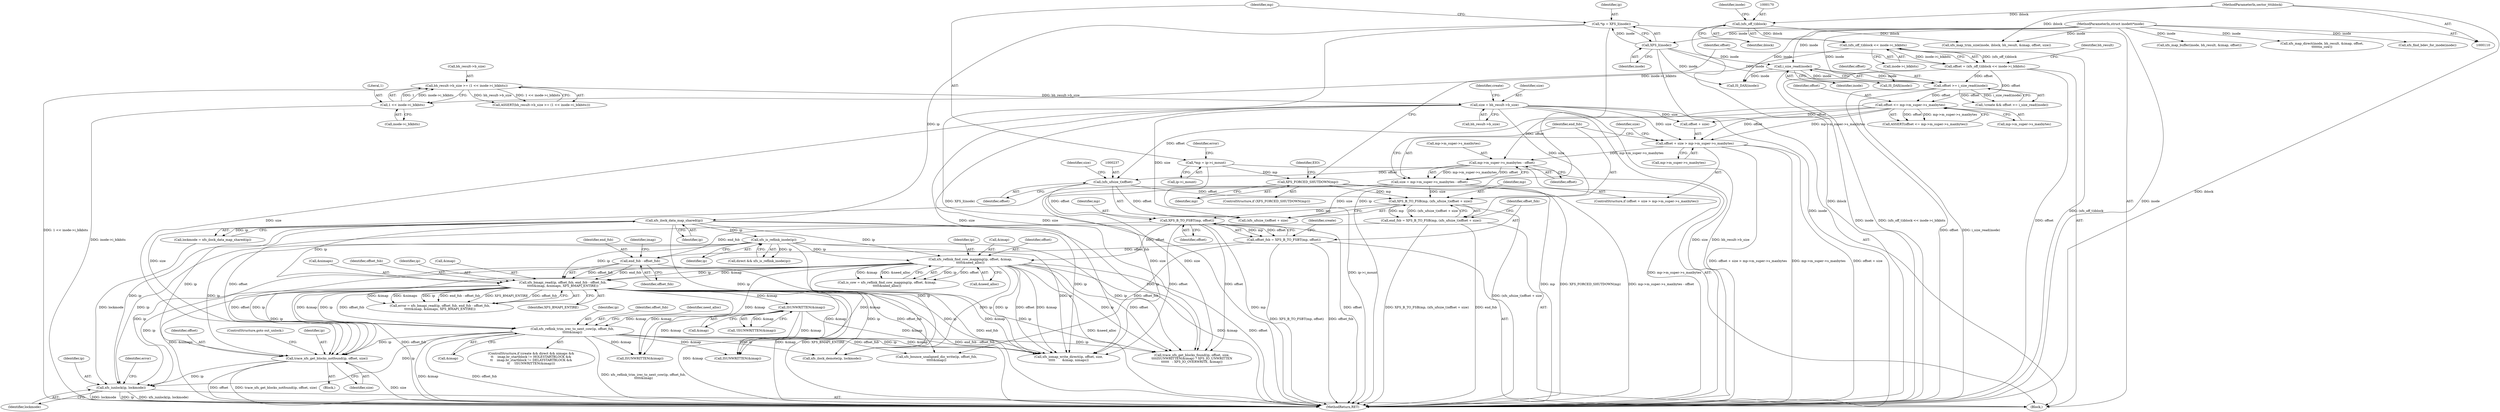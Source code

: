 digraph "0_linux_04197b341f23b908193308b8d63d17ff23232598@pointer" {
"1000391" [label="(Call,trace_xfs_get_blocks_notfound(ip, offset, size))"];
"1000250" [label="(Call,xfs_is_reflink_inode(ip))"];
"1000202" [label="(Call,xfs_ilock_data_map_shared(ip))"];
"1000119" [label="(Call,*ip = XFS_I(inode))"];
"1000121" [label="(Call,XFS_I(inode))"];
"1000111" [label="(MethodParameterIn,struct inode\t\t*inode)"];
"1000254" [label="(Call,xfs_reflink_find_cow_mapping(ip, offset, &imap,\n\t\t\t\t\t&need_alloc))"];
"1000242" [label="(Call,XFS_B_TO_FSBT(mp, offset))"];
"1000233" [label="(Call,XFS_B_TO_FSB(mp, (xfs_ufsize_t)offset + size))"];
"1000161" [label="(Call,XFS_FORCED_SHUTDOWN(mp))"];
"1000124" [label="(Call,*mp = ip->i_mount)"];
"1000236" [label="(Call,(xfs_ufsize_t)offset)"];
"1000224" [label="(Call,mp->m_super->s_maxbytes - offset)"];
"1000213" [label="(Call,offset + size > mp->m_super->s_maxbytes)"];
"1000205" [label="(Call,offset <= mp->m_super->s_maxbytes)"];
"1000194" [label="(Call,offset >= i_size_read(inode))"];
"1000166" [label="(Call,offset = (xfs_off_t)iblock << inode->i_blkbits)"];
"1000168" [label="(Call,(xfs_off_t)iblock << inode->i_blkbits)"];
"1000169" [label="(Call,(xfs_off_t)iblock)"];
"1000112" [label="(MethodParameterIn,sector_t\t\tiblock)"];
"1000196" [label="(Call,i_size_read(inode))"];
"1000185" [label="(Call,size = bh_result->b_size)"];
"1000176" [label="(Call,bh_result->b_size >= (1 << inode->i_blkbits))"];
"1000180" [label="(Call,1 << inode->i_blkbits)"];
"1000222" [label="(Call,size = mp->m_super->s_maxbytes - offset)"];
"1000267" [label="(Call,xfs_bmapi_read(ip, offset_fsb, end_fsb - offset_fsb,\n\t\t\t\t\t&imap, &nimaps, XFS_BMAPI_ENTIRE))"];
"1000270" [label="(Call,end_fsb - offset_fsb)"];
"1000231" [label="(Call,end_fsb = XFS_B_TO_FSB(mp, (xfs_ufsize_t)offset + size))"];
"1000240" [label="(Call,offset_fsb = XFS_B_TO_FSBT(mp, offset))"];
"1000301" [label="(Call,xfs_reflink_trim_irec_to_next_cow(ip, offset_fsb,\n\t\t\t\t\t&imap))"];
"1000298" [label="(Call,ISUNWRITTEN(&imap))"];
"1000504" [label="(Call,xfs_iunlock(ip, lockmode))"];
"1000251" [label="(Identifier,ip)"];
"1000331" [label="(Call,IS_DAX(inode))"];
"1000230" [label="(Identifier,offset)"];
"1000506" [label="(Identifier,lockmode)"];
"1000374" [label="(Call,trace_xfs_get_blocks_found(ip, offset, size,\n\t\t\t\tISUNWRITTEN(&imap) ? XFS_IO_UNWRITTEN\n\t\t\t\t\t\t   : XFS_IO_OVERWRITE, &imap))"];
"1000391" [label="(Call,trace_xfs_get_blocks_notfound(ip, offset, size))"];
"1000124" [label="(Call,*mp = ip->i_mount)"];
"1000171" [label="(Identifier,iblock)"];
"1000232" [label="(Identifier,end_fsb)"];
"1000222" [label="(Call,size = mp->m_super->s_maxbytes - offset)"];
"1000478" [label="(Call,xfs_map_direct(inode, bh_result, &imap, offset,\n\t\t\t\t\t\tis_cow))"];
"1000256" [label="(Identifier,offset)"];
"1000191" [label="(Call,!create && offset >= i_size_read(inode))"];
"1000267" [label="(Call,xfs_bmapi_read(ip, offset_fsb, end_fsb - offset_fsb,\n\t\t\t\t\t&imap, &nimaps, XFS_BMAPI_ENTIRE))"];
"1000297" [label="(Call,!ISUNWRITTEN(&imap))"];
"1000206" [label="(Identifier,offset)"];
"1000393" [label="(Identifier,offset)"];
"1000186" [label="(Identifier,size)"];
"1000303" [label="(Identifier,offset_fsb)"];
"1000274" [label="(Identifier,imap)"];
"1000125" [label="(Identifier,mp)"];
"1000252" [label="(Call,is_cow = xfs_reflink_find_cow_mapping(ip, offset, &imap,\n\t\t\t\t\t&need_alloc))"];
"1000202" [label="(Call,xfs_ilock_data_map_shared(ip))"];
"1000346" [label="(Call,xfs_iomap_write_direct(ip, offset, size,\n\t\t\t\t\t       &imap, nimaps))"];
"1000214" [label="(Call,offset + size)"];
"1000176" [label="(Call,bh_result->b_size >= (1 << inode->i_blkbits))"];
"1000172" [label="(Call,inode->i_blkbits)"];
"1000122" [label="(Identifier,inode)"];
"1000167" [label="(Identifier,offset)"];
"1000390" [label="(Block,)"];
"1000395" [label="(ControlStructure,goto out_unlock;)"];
"1000241" [label="(Identifier,offset_fsb)"];
"1000196" [label="(Call,i_size_read(inode))"];
"1000234" [label="(Identifier,mp)"];
"1000168" [label="(Call,(xfs_off_t)iblock << inode->i_blkbits)"];
"1000236" [label="(Call,(xfs_ufsize_t)offset)"];
"1000177" [label="(Call,bh_result->b_size)"];
"1000195" [label="(Identifier,offset)"];
"1000194" [label="(Call,offset >= i_size_read(inode))"];
"1000231" [label="(Call,end_fsb = XFS_B_TO_FSB(mp, (xfs_ufsize_t)offset + size))"];
"1000239" [label="(Identifier,size)"];
"1000161" [label="(Call,XFS_FORCED_SHUTDOWN(mp))"];
"1000270" [label="(Call,end_fsb - offset_fsb)"];
"1000408" [label="(Call,xfs_map_trim_size(inode, iblock, bh_result, &imap, offset, size))"];
"1000126" [label="(Call,ip->i_mount)"];
"1000197" [label="(Identifier,inode)"];
"1000213" [label="(Call,offset + size > mp->m_super->s_maxbytes)"];
"1000392" [label="(Identifier,ip)"];
"1000394" [label="(Identifier,size)"];
"1000265" [label="(Call,error = xfs_bmapi_read(ip, offset_fsb, end_fsb - offset_fsb,\n\t\t\t\t\t&imap, &nimaps, XFS_BMAPI_ENTIRE))"];
"1000255" [label="(Identifier,ip)"];
"1000187" [label="(Call,bh_result->b_size)"];
"1000204" [label="(Call,ASSERT(offset <= mp->m_super->s_maxbytes))"];
"1000308" [label="(Identifier,need_alloc)"];
"1000119" [label="(Call,*ip = XFS_I(inode))"];
"1000489" [label="(Call,xfs_find_bdev_for_inode(inode))"];
"1000248" [label="(Call,direct && xfs_is_reflink_inode(ip))"];
"1000275" [label="(Call,&nimaps)"];
"1000162" [label="(Identifier,mp)"];
"1000165" [label="(Identifier,EIO)"];
"1000455" [label="(Call,xfs_map_buffer(inode, bh_result, &imap, offset))"];
"1000269" [label="(Identifier,offset_fsb)"];
"1000278" [label="(ControlStructure,if (create && direct && nimaps &&\n\t\t    imap.br_startblock != HOLESTARTBLOCK &&\n\t\t    imap.br_startblock != DELAYSTARTBLOCK &&\n\t\t    !ISUNWRITTEN(&imap)))"];
"1000240" [label="(Call,offset_fsb = XFS_B_TO_FSBT(mp, offset))"];
"1000212" [label="(ControlStructure,if (offset + size > mp->m_super->s_maxbytes))"];
"1000304" [label="(Call,&imap)"];
"1000302" [label="(Identifier,ip)"];
"1000121" [label="(Call,XFS_I(inode))"];
"1000505" [label="(Identifier,ip)"];
"1000333" [label="(Call,ISUNWRITTEN(&imap))"];
"1000160" [label="(ControlStructure,if (XFS_FORCED_SHUTDOWN(mp)))"];
"1000120" [label="(Identifier,ip)"];
"1000224" [label="(Call,mp->m_super->s_maxbytes - offset)"];
"1000185" [label="(Call,size = bh_result->b_size)"];
"1000112" [label="(MethodParameterIn,sector_t\t\tiblock)"];
"1000181" [label="(Literal,1)"];
"1000379" [label="(Call,ISUNWRITTEN(&imap))"];
"1000244" [label="(Identifier,offset)"];
"1000225" [label="(Call,mp->m_super->s_maxbytes)"];
"1000298" [label="(Call,ISUNWRITTEN(&imap))"];
"1000233" [label="(Call,XFS_B_TO_FSB(mp, (xfs_ufsize_t)offset + size))"];
"1000207" [label="(Call,mp->m_super->s_maxbytes)"];
"1000169" [label="(Call,(xfs_off_t)iblock)"];
"1000277" [label="(Identifier,XFS_BMAPI_ENTIRE)"];
"1000446" [label="(Call,xfs_bounce_unaligned_dio_write(ip, offset_fsb,\n\t\t\t\t\t&imap))"];
"1000271" [label="(Identifier,end_fsb)"];
"1000504" [label="(Call,xfs_iunlock(ip, lockmode))"];
"1000235" [label="(Call,(xfs_ufsize_t)offset + size)"];
"1000166" [label="(Call,offset = (xfs_off_t)iblock << inode->i_blkbits)"];
"1000398" [label="(Call,IS_DAX(inode))"];
"1000193" [label="(Identifier,create)"];
"1000272" [label="(Identifier,offset_fsb)"];
"1000268" [label="(Identifier,ip)"];
"1000238" [label="(Identifier,offset)"];
"1000341" [label="(Call,xfs_ilock_demote(ip, lockmode))"];
"1000299" [label="(Call,&imap)"];
"1000175" [label="(Call,ASSERT(bh_result->b_size >= (1 << inode->i_blkbits)))"];
"1000259" [label="(Call,&need_alloc)"];
"1000257" [label="(Call,&imap)"];
"1000250" [label="(Call,xfs_is_reflink_inode(ip))"];
"1000242" [label="(Call,XFS_B_TO_FSBT(mp, offset))"];
"1000200" [label="(Call,lockmode = xfs_ilock_data_map_shared(ip))"];
"1000508" [label="(Identifier,error)"];
"1000273" [label="(Call,&imap)"];
"1000301" [label="(Call,xfs_reflink_trim_irec_to_next_cow(ip, offset_fsb,\n\t\t\t\t\t&imap))"];
"1000178" [label="(Identifier,bh_result)"];
"1000223" [label="(Identifier,size)"];
"1000180" [label="(Call,1 << inode->i_blkbits)"];
"1000205" [label="(Call,offset <= mp->m_super->s_maxbytes)"];
"1000133" [label="(Identifier,error)"];
"1000203" [label="(Identifier,ip)"];
"1000117" [label="(Block,)"];
"1000243" [label="(Identifier,mp)"];
"1000509" [label="(MethodReturn,RET)"];
"1000254" [label="(Call,xfs_reflink_find_cow_mapping(ip, offset, &imap,\n\t\t\t\t\t&need_alloc))"];
"1000247" [label="(Identifier,create)"];
"1000173" [label="(Identifier,inode)"];
"1000111" [label="(MethodParameterIn,struct inode\t\t*inode)"];
"1000217" [label="(Call,mp->m_super->s_maxbytes)"];
"1000182" [label="(Call,inode->i_blkbits)"];
"1000391" -> "1000390"  [label="AST: "];
"1000391" -> "1000394"  [label="CFG: "];
"1000392" -> "1000391"  [label="AST: "];
"1000393" -> "1000391"  [label="AST: "];
"1000394" -> "1000391"  [label="AST: "];
"1000395" -> "1000391"  [label="CFG: "];
"1000391" -> "1000509"  [label="DDG: size"];
"1000391" -> "1000509"  [label="DDG: offset"];
"1000391" -> "1000509"  [label="DDG: trace_xfs_get_blocks_notfound(ip, offset, size)"];
"1000250" -> "1000391"  [label="DDG: ip"];
"1000254" -> "1000391"  [label="DDG: ip"];
"1000254" -> "1000391"  [label="DDG: offset"];
"1000267" -> "1000391"  [label="DDG: ip"];
"1000202" -> "1000391"  [label="DDG: ip"];
"1000301" -> "1000391"  [label="DDG: ip"];
"1000242" -> "1000391"  [label="DDG: offset"];
"1000222" -> "1000391"  [label="DDG: size"];
"1000185" -> "1000391"  [label="DDG: size"];
"1000391" -> "1000504"  [label="DDG: ip"];
"1000250" -> "1000248"  [label="AST: "];
"1000250" -> "1000251"  [label="CFG: "];
"1000251" -> "1000250"  [label="AST: "];
"1000248" -> "1000250"  [label="CFG: "];
"1000250" -> "1000248"  [label="DDG: ip"];
"1000202" -> "1000250"  [label="DDG: ip"];
"1000250" -> "1000254"  [label="DDG: ip"];
"1000250" -> "1000267"  [label="DDG: ip"];
"1000250" -> "1000341"  [label="DDG: ip"];
"1000250" -> "1000346"  [label="DDG: ip"];
"1000250" -> "1000374"  [label="DDG: ip"];
"1000250" -> "1000504"  [label="DDG: ip"];
"1000202" -> "1000200"  [label="AST: "];
"1000202" -> "1000203"  [label="CFG: "];
"1000203" -> "1000202"  [label="AST: "];
"1000200" -> "1000202"  [label="CFG: "];
"1000202" -> "1000200"  [label="DDG: ip"];
"1000119" -> "1000202"  [label="DDG: ip"];
"1000202" -> "1000254"  [label="DDG: ip"];
"1000202" -> "1000267"  [label="DDG: ip"];
"1000202" -> "1000341"  [label="DDG: ip"];
"1000202" -> "1000346"  [label="DDG: ip"];
"1000202" -> "1000374"  [label="DDG: ip"];
"1000202" -> "1000504"  [label="DDG: ip"];
"1000119" -> "1000117"  [label="AST: "];
"1000119" -> "1000121"  [label="CFG: "];
"1000120" -> "1000119"  [label="AST: "];
"1000121" -> "1000119"  [label="AST: "];
"1000125" -> "1000119"  [label="CFG: "];
"1000119" -> "1000509"  [label="DDG: XFS_I(inode)"];
"1000119" -> "1000509"  [label="DDG: ip"];
"1000121" -> "1000119"  [label="DDG: inode"];
"1000121" -> "1000122"  [label="CFG: "];
"1000122" -> "1000121"  [label="AST: "];
"1000121" -> "1000509"  [label="DDG: inode"];
"1000111" -> "1000121"  [label="DDG: inode"];
"1000121" -> "1000196"  [label="DDG: inode"];
"1000121" -> "1000331"  [label="DDG: inode"];
"1000121" -> "1000398"  [label="DDG: inode"];
"1000111" -> "1000110"  [label="AST: "];
"1000111" -> "1000509"  [label="DDG: inode"];
"1000111" -> "1000196"  [label="DDG: inode"];
"1000111" -> "1000331"  [label="DDG: inode"];
"1000111" -> "1000398"  [label="DDG: inode"];
"1000111" -> "1000408"  [label="DDG: inode"];
"1000111" -> "1000455"  [label="DDG: inode"];
"1000111" -> "1000478"  [label="DDG: inode"];
"1000111" -> "1000489"  [label="DDG: inode"];
"1000254" -> "1000252"  [label="AST: "];
"1000254" -> "1000259"  [label="CFG: "];
"1000255" -> "1000254"  [label="AST: "];
"1000256" -> "1000254"  [label="AST: "];
"1000257" -> "1000254"  [label="AST: "];
"1000259" -> "1000254"  [label="AST: "];
"1000252" -> "1000254"  [label="CFG: "];
"1000254" -> "1000509"  [label="DDG: &need_alloc"];
"1000254" -> "1000509"  [label="DDG: &imap"];
"1000254" -> "1000509"  [label="DDG: offset"];
"1000254" -> "1000252"  [label="DDG: ip"];
"1000254" -> "1000252"  [label="DDG: offset"];
"1000254" -> "1000252"  [label="DDG: &imap"];
"1000254" -> "1000252"  [label="DDG: &need_alloc"];
"1000242" -> "1000254"  [label="DDG: offset"];
"1000254" -> "1000267"  [label="DDG: ip"];
"1000254" -> "1000267"  [label="DDG: &imap"];
"1000254" -> "1000333"  [label="DDG: &imap"];
"1000254" -> "1000341"  [label="DDG: ip"];
"1000254" -> "1000346"  [label="DDG: ip"];
"1000254" -> "1000346"  [label="DDG: offset"];
"1000254" -> "1000346"  [label="DDG: &imap"];
"1000254" -> "1000374"  [label="DDG: ip"];
"1000254" -> "1000374"  [label="DDG: offset"];
"1000254" -> "1000379"  [label="DDG: &imap"];
"1000254" -> "1000504"  [label="DDG: ip"];
"1000242" -> "1000240"  [label="AST: "];
"1000242" -> "1000244"  [label="CFG: "];
"1000243" -> "1000242"  [label="AST: "];
"1000244" -> "1000242"  [label="AST: "];
"1000240" -> "1000242"  [label="CFG: "];
"1000242" -> "1000509"  [label="DDG: offset"];
"1000242" -> "1000509"  [label="DDG: mp"];
"1000242" -> "1000240"  [label="DDG: mp"];
"1000242" -> "1000240"  [label="DDG: offset"];
"1000233" -> "1000242"  [label="DDG: mp"];
"1000236" -> "1000242"  [label="DDG: offset"];
"1000242" -> "1000346"  [label="DDG: offset"];
"1000242" -> "1000374"  [label="DDG: offset"];
"1000233" -> "1000231"  [label="AST: "];
"1000233" -> "1000235"  [label="CFG: "];
"1000234" -> "1000233"  [label="AST: "];
"1000235" -> "1000233"  [label="AST: "];
"1000231" -> "1000233"  [label="CFG: "];
"1000233" -> "1000509"  [label="DDG: (xfs_ufsize_t)offset + size"];
"1000233" -> "1000231"  [label="DDG: mp"];
"1000233" -> "1000231"  [label="DDG: (xfs_ufsize_t)offset + size"];
"1000161" -> "1000233"  [label="DDG: mp"];
"1000236" -> "1000233"  [label="DDG: offset"];
"1000222" -> "1000233"  [label="DDG: size"];
"1000185" -> "1000233"  [label="DDG: size"];
"1000161" -> "1000160"  [label="AST: "];
"1000161" -> "1000162"  [label="CFG: "];
"1000162" -> "1000161"  [label="AST: "];
"1000165" -> "1000161"  [label="CFG: "];
"1000167" -> "1000161"  [label="CFG: "];
"1000161" -> "1000509"  [label="DDG: mp"];
"1000161" -> "1000509"  [label="DDG: XFS_FORCED_SHUTDOWN(mp)"];
"1000124" -> "1000161"  [label="DDG: mp"];
"1000124" -> "1000117"  [label="AST: "];
"1000124" -> "1000126"  [label="CFG: "];
"1000125" -> "1000124"  [label="AST: "];
"1000126" -> "1000124"  [label="AST: "];
"1000133" -> "1000124"  [label="CFG: "];
"1000124" -> "1000509"  [label="DDG: ip->i_mount"];
"1000236" -> "1000235"  [label="AST: "];
"1000236" -> "1000238"  [label="CFG: "];
"1000237" -> "1000236"  [label="AST: "];
"1000238" -> "1000236"  [label="AST: "];
"1000239" -> "1000236"  [label="CFG: "];
"1000236" -> "1000235"  [label="DDG: offset"];
"1000224" -> "1000236"  [label="DDG: offset"];
"1000205" -> "1000236"  [label="DDG: offset"];
"1000224" -> "1000222"  [label="AST: "];
"1000224" -> "1000230"  [label="CFG: "];
"1000225" -> "1000224"  [label="AST: "];
"1000230" -> "1000224"  [label="AST: "];
"1000222" -> "1000224"  [label="CFG: "];
"1000224" -> "1000509"  [label="DDG: mp->m_super->s_maxbytes"];
"1000224" -> "1000222"  [label="DDG: mp->m_super->s_maxbytes"];
"1000224" -> "1000222"  [label="DDG: offset"];
"1000213" -> "1000224"  [label="DDG: mp->m_super->s_maxbytes"];
"1000205" -> "1000224"  [label="DDG: offset"];
"1000213" -> "1000212"  [label="AST: "];
"1000213" -> "1000217"  [label="CFG: "];
"1000214" -> "1000213"  [label="AST: "];
"1000217" -> "1000213"  [label="AST: "];
"1000223" -> "1000213"  [label="CFG: "];
"1000232" -> "1000213"  [label="CFG: "];
"1000213" -> "1000509"  [label="DDG: mp->m_super->s_maxbytes"];
"1000213" -> "1000509"  [label="DDG: offset + size"];
"1000213" -> "1000509"  [label="DDG: offset + size > mp->m_super->s_maxbytes"];
"1000205" -> "1000213"  [label="DDG: offset"];
"1000205" -> "1000213"  [label="DDG: mp->m_super->s_maxbytes"];
"1000185" -> "1000213"  [label="DDG: size"];
"1000205" -> "1000204"  [label="AST: "];
"1000205" -> "1000207"  [label="CFG: "];
"1000206" -> "1000205"  [label="AST: "];
"1000207" -> "1000205"  [label="AST: "];
"1000204" -> "1000205"  [label="CFG: "];
"1000205" -> "1000204"  [label="DDG: offset"];
"1000205" -> "1000204"  [label="DDG: mp->m_super->s_maxbytes"];
"1000194" -> "1000205"  [label="DDG: offset"];
"1000166" -> "1000205"  [label="DDG: offset"];
"1000205" -> "1000214"  [label="DDG: offset"];
"1000194" -> "1000191"  [label="AST: "];
"1000194" -> "1000196"  [label="CFG: "];
"1000195" -> "1000194"  [label="AST: "];
"1000196" -> "1000194"  [label="AST: "];
"1000191" -> "1000194"  [label="CFG: "];
"1000194" -> "1000509"  [label="DDG: offset"];
"1000194" -> "1000509"  [label="DDG: i_size_read(inode)"];
"1000194" -> "1000191"  [label="DDG: offset"];
"1000194" -> "1000191"  [label="DDG: i_size_read(inode)"];
"1000166" -> "1000194"  [label="DDG: offset"];
"1000196" -> "1000194"  [label="DDG: inode"];
"1000166" -> "1000117"  [label="AST: "];
"1000166" -> "1000168"  [label="CFG: "];
"1000167" -> "1000166"  [label="AST: "];
"1000168" -> "1000166"  [label="AST: "];
"1000178" -> "1000166"  [label="CFG: "];
"1000166" -> "1000509"  [label="DDG: (xfs_off_t)iblock << inode->i_blkbits"];
"1000166" -> "1000509"  [label="DDG: offset"];
"1000168" -> "1000166"  [label="DDG: (xfs_off_t)iblock"];
"1000168" -> "1000166"  [label="DDG: inode->i_blkbits"];
"1000168" -> "1000172"  [label="CFG: "];
"1000169" -> "1000168"  [label="AST: "];
"1000172" -> "1000168"  [label="AST: "];
"1000168" -> "1000509"  [label="DDG: (xfs_off_t)iblock"];
"1000169" -> "1000168"  [label="DDG: iblock"];
"1000168" -> "1000180"  [label="DDG: inode->i_blkbits"];
"1000169" -> "1000171"  [label="CFG: "];
"1000170" -> "1000169"  [label="AST: "];
"1000171" -> "1000169"  [label="AST: "];
"1000173" -> "1000169"  [label="CFG: "];
"1000169" -> "1000509"  [label="DDG: iblock"];
"1000112" -> "1000169"  [label="DDG: iblock"];
"1000169" -> "1000408"  [label="DDG: iblock"];
"1000112" -> "1000110"  [label="AST: "];
"1000112" -> "1000509"  [label="DDG: iblock"];
"1000112" -> "1000408"  [label="DDG: iblock"];
"1000196" -> "1000197"  [label="CFG: "];
"1000197" -> "1000196"  [label="AST: "];
"1000196" -> "1000509"  [label="DDG: inode"];
"1000196" -> "1000331"  [label="DDG: inode"];
"1000196" -> "1000398"  [label="DDG: inode"];
"1000185" -> "1000117"  [label="AST: "];
"1000185" -> "1000187"  [label="CFG: "];
"1000186" -> "1000185"  [label="AST: "];
"1000187" -> "1000185"  [label="AST: "];
"1000193" -> "1000185"  [label="CFG: "];
"1000185" -> "1000509"  [label="DDG: size"];
"1000185" -> "1000509"  [label="DDG: bh_result->b_size"];
"1000176" -> "1000185"  [label="DDG: bh_result->b_size"];
"1000185" -> "1000214"  [label="DDG: size"];
"1000185" -> "1000235"  [label="DDG: size"];
"1000185" -> "1000346"  [label="DDG: size"];
"1000185" -> "1000374"  [label="DDG: size"];
"1000176" -> "1000175"  [label="AST: "];
"1000176" -> "1000180"  [label="CFG: "];
"1000177" -> "1000176"  [label="AST: "];
"1000180" -> "1000176"  [label="AST: "];
"1000175" -> "1000176"  [label="CFG: "];
"1000176" -> "1000509"  [label="DDG: 1 << inode->i_blkbits"];
"1000176" -> "1000175"  [label="DDG: bh_result->b_size"];
"1000176" -> "1000175"  [label="DDG: 1 << inode->i_blkbits"];
"1000180" -> "1000176"  [label="DDG: 1"];
"1000180" -> "1000176"  [label="DDG: inode->i_blkbits"];
"1000180" -> "1000182"  [label="CFG: "];
"1000181" -> "1000180"  [label="AST: "];
"1000182" -> "1000180"  [label="AST: "];
"1000180" -> "1000509"  [label="DDG: inode->i_blkbits"];
"1000222" -> "1000212"  [label="AST: "];
"1000223" -> "1000222"  [label="AST: "];
"1000232" -> "1000222"  [label="CFG: "];
"1000222" -> "1000509"  [label="DDG: mp->m_super->s_maxbytes - offset"];
"1000222" -> "1000235"  [label="DDG: size"];
"1000222" -> "1000346"  [label="DDG: size"];
"1000222" -> "1000374"  [label="DDG: size"];
"1000267" -> "1000265"  [label="AST: "];
"1000267" -> "1000277"  [label="CFG: "];
"1000268" -> "1000267"  [label="AST: "];
"1000269" -> "1000267"  [label="AST: "];
"1000270" -> "1000267"  [label="AST: "];
"1000273" -> "1000267"  [label="AST: "];
"1000275" -> "1000267"  [label="AST: "];
"1000277" -> "1000267"  [label="AST: "];
"1000265" -> "1000267"  [label="CFG: "];
"1000267" -> "1000509"  [label="DDG: &nimaps"];
"1000267" -> "1000509"  [label="DDG: offset_fsb"];
"1000267" -> "1000509"  [label="DDG: &imap"];
"1000267" -> "1000509"  [label="DDG: XFS_BMAPI_ENTIRE"];
"1000267" -> "1000509"  [label="DDG: end_fsb - offset_fsb"];
"1000267" -> "1000265"  [label="DDG: &imap"];
"1000267" -> "1000265"  [label="DDG: &nimaps"];
"1000267" -> "1000265"  [label="DDG: ip"];
"1000267" -> "1000265"  [label="DDG: end_fsb - offset_fsb"];
"1000267" -> "1000265"  [label="DDG: XFS_BMAPI_ENTIRE"];
"1000267" -> "1000265"  [label="DDG: offset_fsb"];
"1000270" -> "1000267"  [label="DDG: offset_fsb"];
"1000270" -> "1000267"  [label="DDG: end_fsb"];
"1000267" -> "1000298"  [label="DDG: &imap"];
"1000267" -> "1000301"  [label="DDG: ip"];
"1000267" -> "1000301"  [label="DDG: offset_fsb"];
"1000267" -> "1000301"  [label="DDG: &imap"];
"1000267" -> "1000333"  [label="DDG: &imap"];
"1000267" -> "1000341"  [label="DDG: ip"];
"1000267" -> "1000346"  [label="DDG: ip"];
"1000267" -> "1000346"  [label="DDG: &imap"];
"1000267" -> "1000374"  [label="DDG: ip"];
"1000267" -> "1000379"  [label="DDG: &imap"];
"1000267" -> "1000446"  [label="DDG: offset_fsb"];
"1000267" -> "1000504"  [label="DDG: ip"];
"1000270" -> "1000272"  [label="CFG: "];
"1000271" -> "1000270"  [label="AST: "];
"1000272" -> "1000270"  [label="AST: "];
"1000274" -> "1000270"  [label="CFG: "];
"1000270" -> "1000509"  [label="DDG: end_fsb"];
"1000231" -> "1000270"  [label="DDG: end_fsb"];
"1000240" -> "1000270"  [label="DDG: offset_fsb"];
"1000231" -> "1000117"  [label="AST: "];
"1000232" -> "1000231"  [label="AST: "];
"1000241" -> "1000231"  [label="CFG: "];
"1000231" -> "1000509"  [label="DDG: XFS_B_TO_FSB(mp, (xfs_ufsize_t)offset + size)"];
"1000231" -> "1000509"  [label="DDG: end_fsb"];
"1000240" -> "1000117"  [label="AST: "];
"1000241" -> "1000240"  [label="AST: "];
"1000247" -> "1000240"  [label="CFG: "];
"1000240" -> "1000509"  [label="DDG: XFS_B_TO_FSBT(mp, offset)"];
"1000240" -> "1000509"  [label="DDG: offset_fsb"];
"1000240" -> "1000446"  [label="DDG: offset_fsb"];
"1000301" -> "1000278"  [label="AST: "];
"1000301" -> "1000304"  [label="CFG: "];
"1000302" -> "1000301"  [label="AST: "];
"1000303" -> "1000301"  [label="AST: "];
"1000304" -> "1000301"  [label="AST: "];
"1000308" -> "1000301"  [label="CFG: "];
"1000301" -> "1000509"  [label="DDG: &imap"];
"1000301" -> "1000509"  [label="DDG: offset_fsb"];
"1000301" -> "1000509"  [label="DDG: xfs_reflink_trim_irec_to_next_cow(ip, offset_fsb,\n\t\t\t\t\t&imap)"];
"1000298" -> "1000301"  [label="DDG: &imap"];
"1000301" -> "1000333"  [label="DDG: &imap"];
"1000301" -> "1000341"  [label="DDG: ip"];
"1000301" -> "1000346"  [label="DDG: ip"];
"1000301" -> "1000346"  [label="DDG: &imap"];
"1000301" -> "1000374"  [label="DDG: ip"];
"1000301" -> "1000379"  [label="DDG: &imap"];
"1000301" -> "1000446"  [label="DDG: offset_fsb"];
"1000301" -> "1000504"  [label="DDG: ip"];
"1000298" -> "1000297"  [label="AST: "];
"1000298" -> "1000299"  [label="CFG: "];
"1000299" -> "1000298"  [label="AST: "];
"1000297" -> "1000298"  [label="CFG: "];
"1000298" -> "1000509"  [label="DDG: &imap"];
"1000298" -> "1000297"  [label="DDG: &imap"];
"1000298" -> "1000333"  [label="DDG: &imap"];
"1000298" -> "1000346"  [label="DDG: &imap"];
"1000298" -> "1000379"  [label="DDG: &imap"];
"1000504" -> "1000117"  [label="AST: "];
"1000504" -> "1000506"  [label="CFG: "];
"1000505" -> "1000504"  [label="AST: "];
"1000506" -> "1000504"  [label="AST: "];
"1000508" -> "1000504"  [label="CFG: "];
"1000504" -> "1000509"  [label="DDG: lockmode"];
"1000504" -> "1000509"  [label="DDG: ip"];
"1000504" -> "1000509"  [label="DDG: xfs_iunlock(ip, lockmode)"];
"1000200" -> "1000504"  [label="DDG: lockmode"];
}
